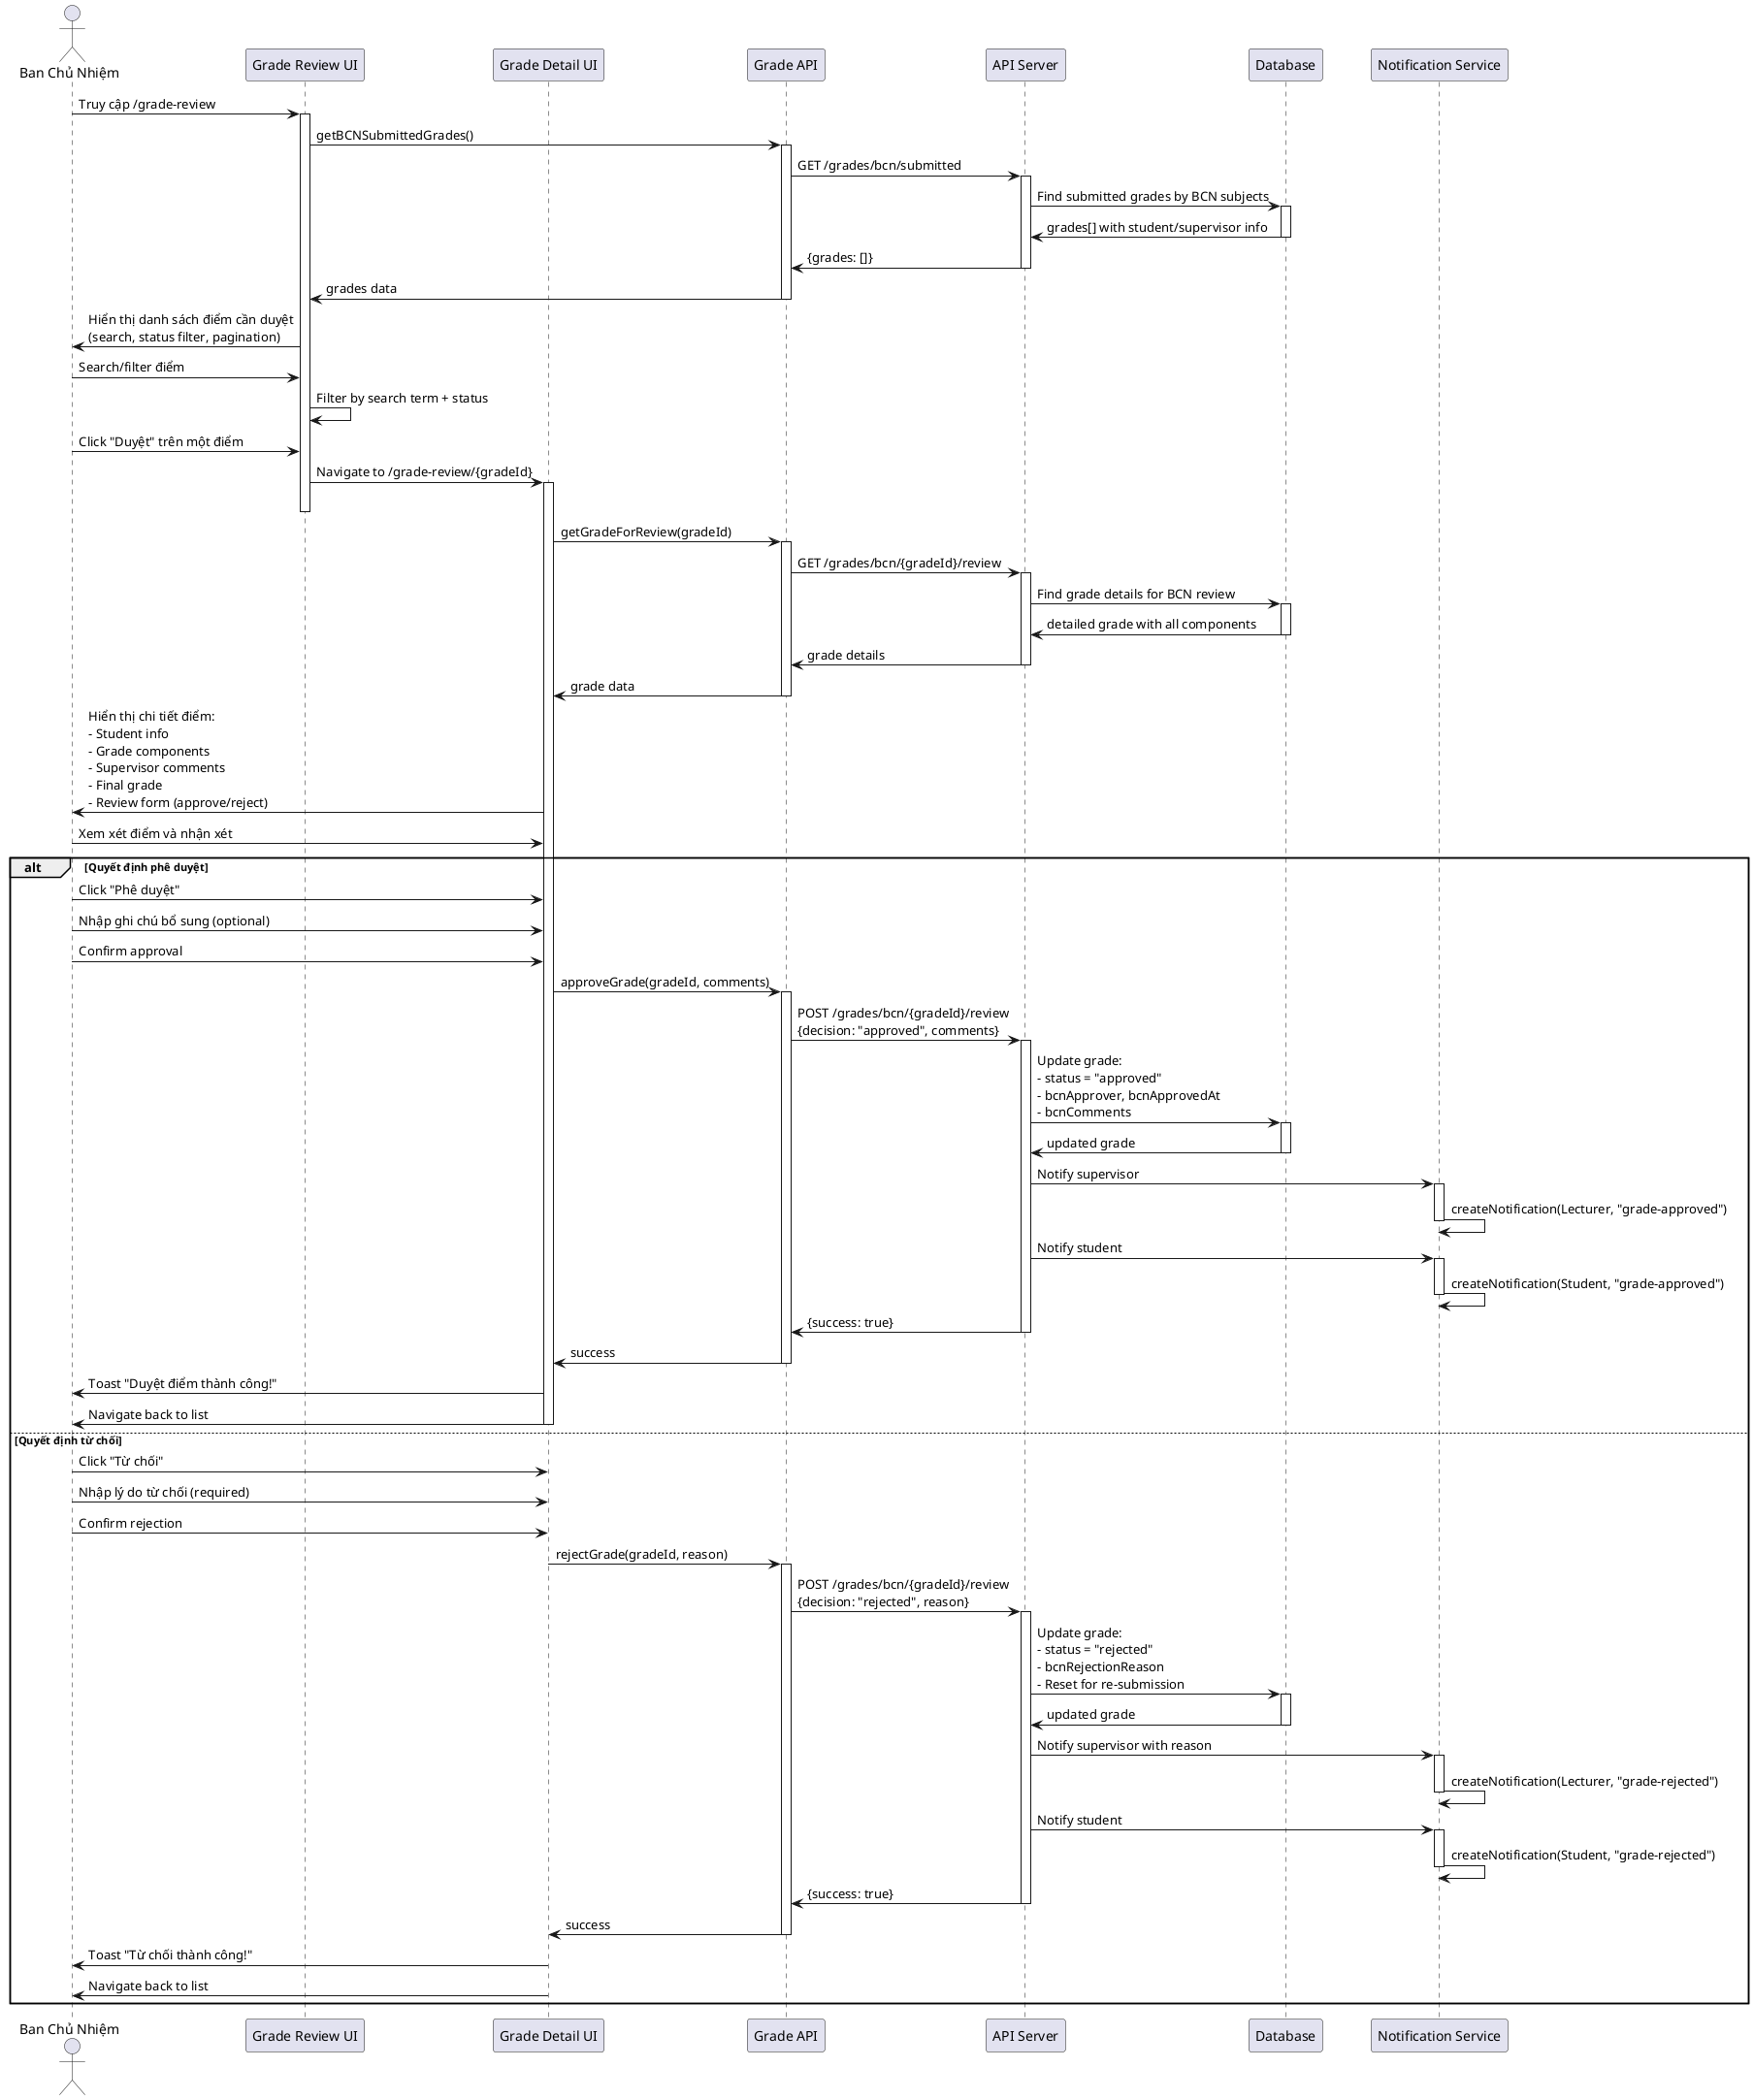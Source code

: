 @startuml Sequence - BCN duyệt điểm thực tập

skinparam participantPadding 20
skinparam boxPadding 10

actor "Ban Chủ Nhiệm" as BCN
participant "Grade Review UI" as ReviewUI
participant "Grade Detail UI" as DetailUI
participant "Grade API" as GradeAPI
participant "API Server" as API
participant "Database" as DB
participant "Notification Service" as NotifSvc

BCN -> ReviewUI: Truy cập /grade-review
activate ReviewUI

ReviewUI -> GradeAPI: getBCNSubmittedGrades()
activate GradeAPI

GradeAPI -> API: GET /grades/bcn/submitted
activate API

API -> DB: Find submitted grades by BCN subjects
activate DB
DB -> API: grades[] with student/supervisor info
deactivate DB

API -> GradeAPI: {grades: []}
deactivate API

GradeAPI -> ReviewUI: grades data
deactivate GradeAPI

ReviewUI -> BCN: Hiển thị danh sách điểm cần duyệt\n(search, status filter, pagination)

BCN -> ReviewUI: Search/filter điểm
ReviewUI -> ReviewUI: Filter by search term + status

BCN -> ReviewUI: Click "Duyệt" trên một điểm

ReviewUI -> DetailUI: Navigate to /grade-review/{gradeId}
activate DetailUI
deactivate ReviewUI

DetailUI -> GradeAPI: getGradeForReview(gradeId)
activate GradeAPI

GradeAPI -> API: GET /grades/bcn/{gradeId}/review
activate API

API -> DB: Find grade details for BCN review
activate DB
DB -> API: detailed grade with all components
deactivate DB

API -> GradeAPI: grade details
deactivate API

GradeAPI -> DetailUI: grade data
deactivate GradeAPI

DetailUI -> BCN: Hiển thị chi tiết điểm:\n- Student info\n- Grade components\n- Supervisor comments\n- Final grade\n- Review form (approve/reject)

BCN -> DetailUI: Xem xét điểm và nhận xét

alt Quyết định phê duyệt
    BCN -> DetailUI: Click "Phê duyệt"
    BCN -> DetailUI: Nhập ghi chú bổ sung (optional)
    BCN -> DetailUI: Confirm approval
    
    DetailUI -> GradeAPI: approveGrade(gradeId, comments)
    activate GradeAPI
    
    GradeAPI -> API: POST /grades/bcn/{gradeId}/review\n{decision: "approved", comments}
    activate API
    
    API -> DB: Update grade:\n- status = "approved"\n- bcnApprover, bcnApprovedAt\n- bcnComments
    activate DB
    DB -> API: updated grade
    deactivate DB
    
    API -> NotifSvc: Notify supervisor
    activate NotifSvc
    NotifSvc -> NotifSvc: createNotification(Lecturer, "grade-approved")
    deactivate NotifSvc
    
    API -> NotifSvc: Notify student
    activate NotifSvc
    NotifSvc -> NotifSvc: createNotification(Student, "grade-approved")
    deactivate NotifSvc
    
    API -> GradeAPI: {success: true}
    deactivate API
    
    GradeAPI -> DetailUI: success
    deactivate GradeAPI
    
    DetailUI -> BCN: Toast "Duyệt điểm thành công!"
    DetailUI -> BCN: Navigate back to list
    deactivate DetailUI
    
else Quyết định từ chối
    BCN -> DetailUI: Click "Từ chối"
    BCN -> DetailUI: Nhập lý do từ chối (required)
    BCN -> DetailUI: Confirm rejection
    
    DetailUI -> GradeAPI: rejectGrade(gradeId, reason)
    activate GradeAPI
    
    GradeAPI -> API: POST /grades/bcn/{gradeId}/review\n{decision: "rejected", reason}
    activate API
    
    API -> DB: Update grade:\n- status = "rejected"\n- bcnRejectionReason\n- Reset for re-submission
    activate DB
    DB -> API: updated grade
    deactivate DB
    
    API -> NotifSvc: Notify supervisor with reason
    activate NotifSvc
    NotifSvc -> NotifSvc: createNotification(Lecturer, "grade-rejected")
    deactivate NotifSvc
    
    API -> NotifSvc: Notify student
    activate NotifSvc
    NotifSvc -> NotifSvc: createNotification(Student, "grade-rejected")
    deactivate NotifSvc
    
    API -> GradeAPI: {success: true}
    deactivate API
    
    GradeAPI -> DetailUI: success
    deactivate GradeAPI
    
    DetailUI -> BCN: Toast "Từ chối thành công!"
    DetailUI -> BCN: Navigate back to list
    deactivate DetailUI
end

@enduml